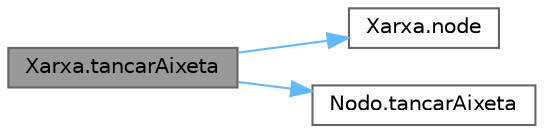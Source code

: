 digraph "Xarxa.tancarAixeta"
{
 // LATEX_PDF_SIZE
  bgcolor="transparent";
  edge [fontname=Helvetica,fontsize=10,labelfontname=Helvetica,labelfontsize=10];
  node [fontname=Helvetica,fontsize=10,shape=box,height=0.2,width=0.4];
  rankdir="LR";
  Node1 [id="Node000001",label="Xarxa.tancarAixeta",height=0.2,width=0.4,color="gray40", fillcolor="grey60", style="filled", fontcolor="black",tooltip="Tancar aixeta."];
  Node1 -> Node2 [id="edge1_Node000001_Node000002",color="steelblue1",style="solid",tooltip=" "];
  Node2 [id="Node000002",label="Xarxa.node",height=0.2,width=0.4,color="grey40", fillcolor="white", style="filled",URL="$class_xarxa.html#ad54474fd5d22a71c1ad13e6c5d16fb10",tooltip="Retorna el node amb identificador id."];
  Node1 -> Node3 [id="edge2_Node000001_Node000003",color="steelblue1",style="solid",tooltip=" "];
  Node3 [id="Node000003",label="Nodo.tancarAixeta",height=0.2,width=0.4,color="grey40", fillcolor="white", style="filled",URL="$class_nodo.html#aa5e41293429af3c8079643dd9da0554b",tooltip="Tancar Aixeta."];
}
